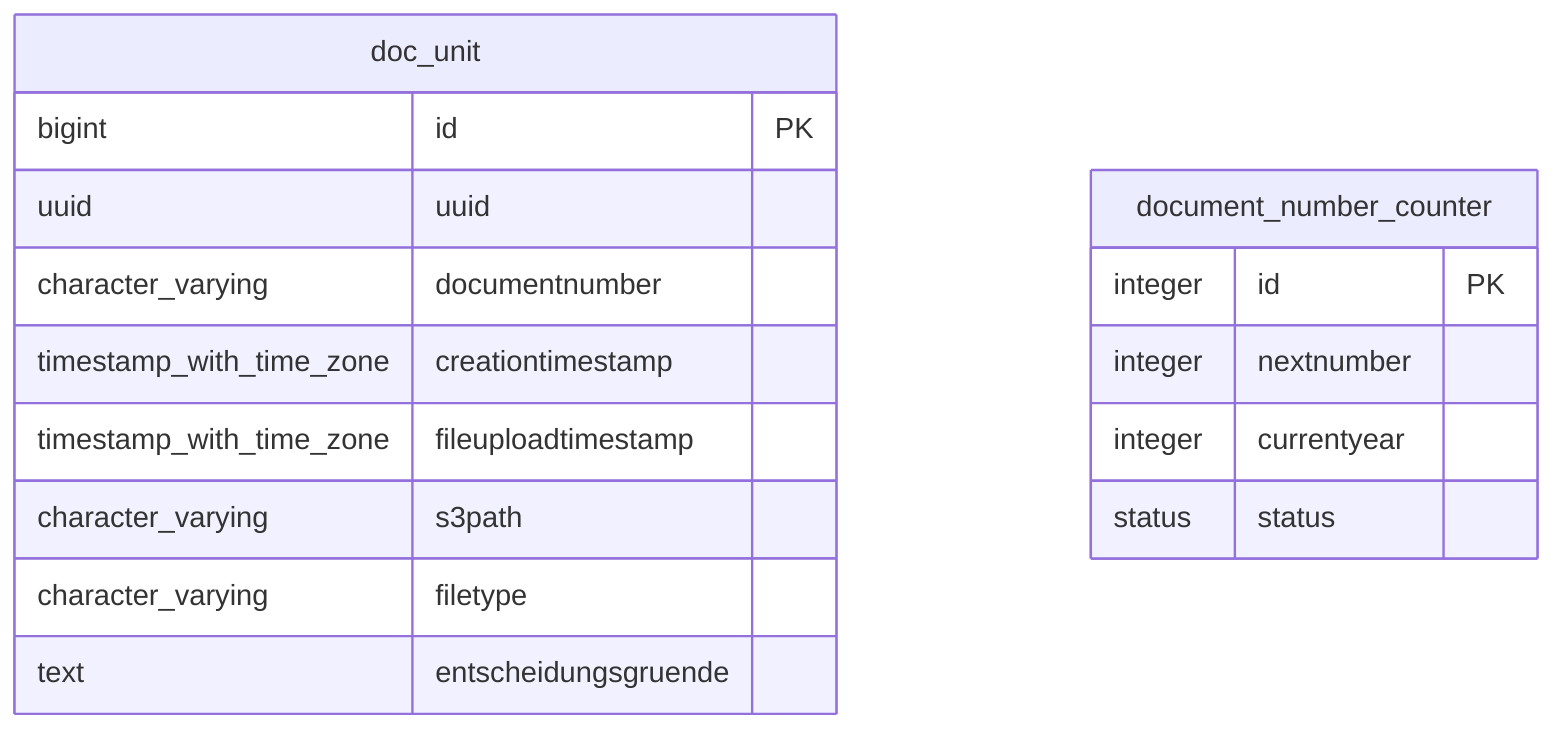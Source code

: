 erDiagram
    doc_unit {
        bigint id PK
        uuid uuid 
        character_varying documentnumber 
        timestamp_with_time_zone creationtimestamp 
        timestamp_with_time_zone fileuploadtimestamp 
        character_varying s3path 
        character_varying filetype 
        text entscheidungsgruende 
    }

    document_number_counter {
        integer id PK
        integer nextnumber 
        integer currentyear 
        status status 
    }